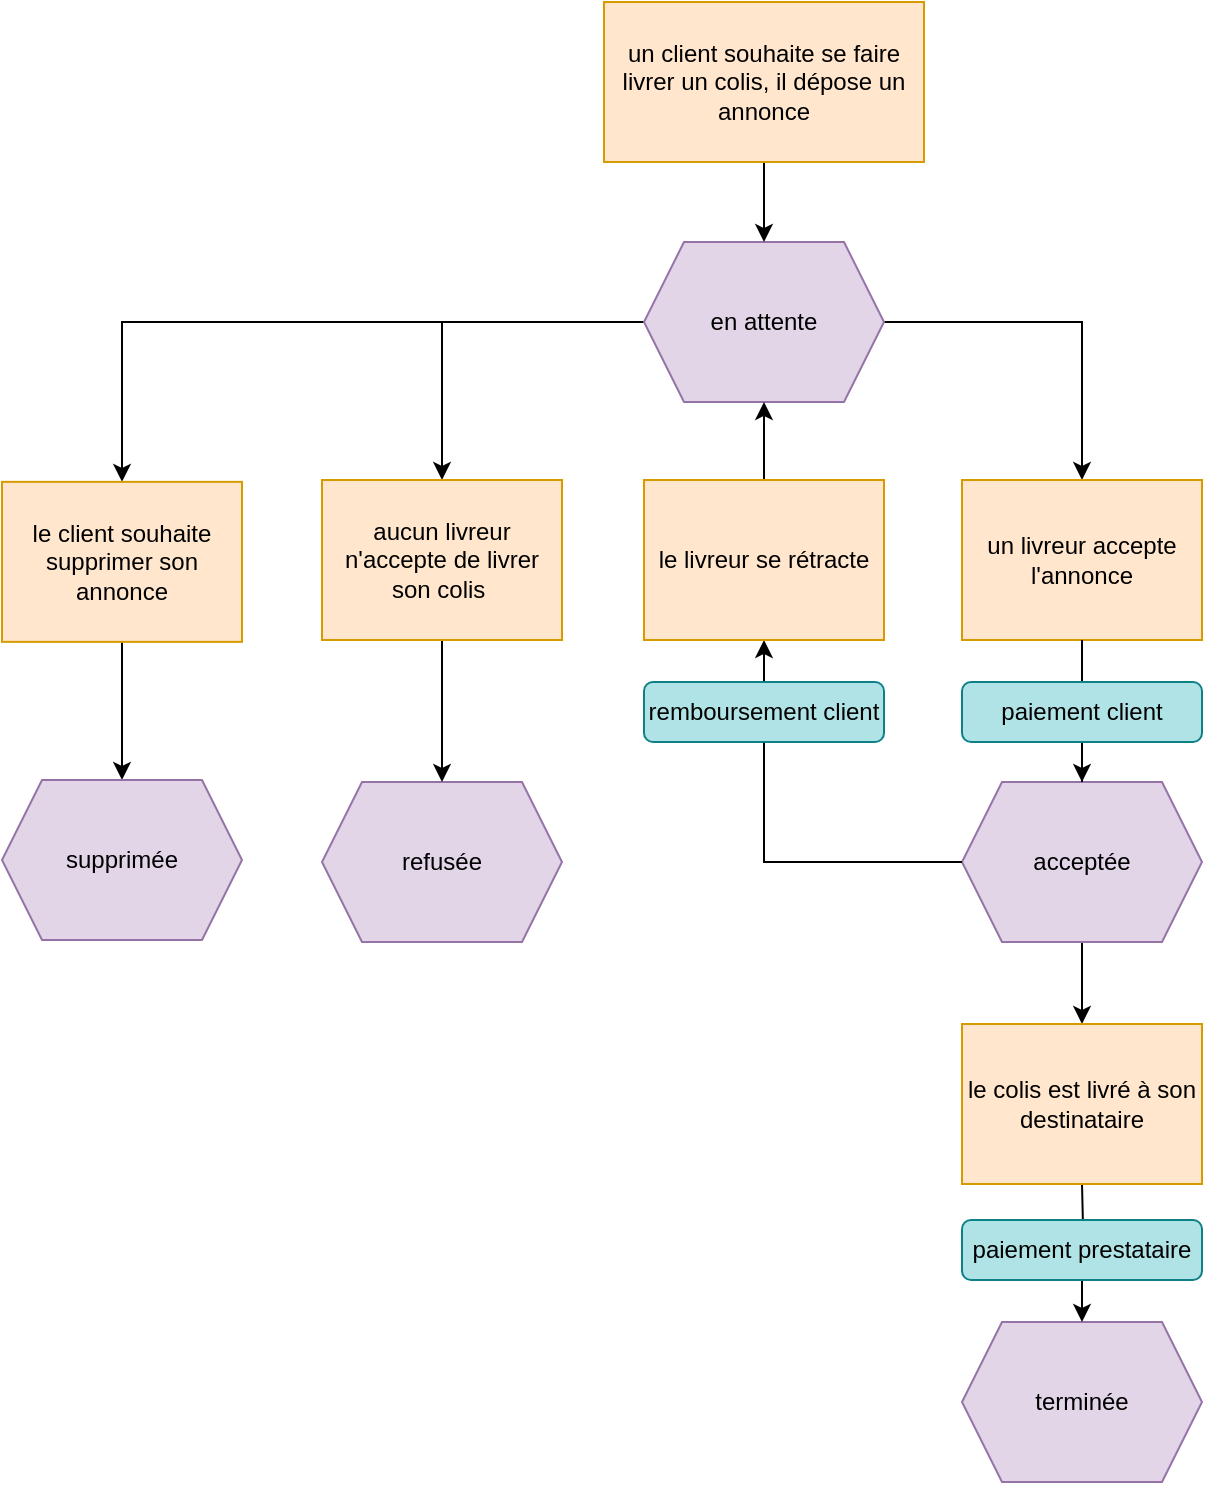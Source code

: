 <mxfile version="26.1.3">
  <diagram name="Page-1" id="MliQRzYLhqaL8Sn41JhS">
    <mxGraphModel dx="1908" dy="1010" grid="1" gridSize="10" guides="1" tooltips="1" connect="1" arrows="1" fold="1" page="1" pageScale="1" pageWidth="827" pageHeight="1169" math="0" shadow="0">
      <root>
        <mxCell id="0" />
        <mxCell id="1" parent="0" />
        <mxCell id="ikJvST0jgR03tZUIKsNX-23" style="edgeStyle=orthogonalEdgeStyle;rounded=0;orthogonalLoop=1;jettySize=auto;html=1;" parent="1" source="ikJvST0jgR03tZUIKsNX-16" target="ikJvST0jgR03tZUIKsNX-22" edge="1">
          <mxGeometry relative="1" as="geometry" />
        </mxCell>
        <mxCell id="ikJvST0jgR03tZUIKsNX-26" style="edgeStyle=orthogonalEdgeStyle;rounded=0;orthogonalLoop=1;jettySize=auto;html=1;" parent="1" source="ikJvST0jgR03tZUIKsNX-16" target="ikJvST0jgR03tZUIKsNX-25" edge="1">
          <mxGeometry relative="1" as="geometry" />
        </mxCell>
        <mxCell id="EGJc6wVegSk9IWB2Az77-35" style="edgeStyle=orthogonalEdgeStyle;rounded=0;orthogonalLoop=1;jettySize=auto;html=1;" edge="1" parent="1" source="ikJvST0jgR03tZUIKsNX-16" target="EGJc6wVegSk9IWB2Az77-34">
          <mxGeometry relative="1" as="geometry" />
        </mxCell>
        <mxCell id="ikJvST0jgR03tZUIKsNX-16" value="en attente" style="shape=hexagon;perimeter=hexagonPerimeter2;whiteSpace=wrap;html=1;fixedSize=1;fillColor=#e1d5e7;strokeColor=#9673A6;strokeWidth=1;" parent="1" vertex="1">
          <mxGeometry x="435" y="160" width="120" height="80" as="geometry" />
        </mxCell>
        <mxCell id="ikJvST0jgR03tZUIKsNX-29" style="edgeStyle=orthogonalEdgeStyle;rounded=0;orthogonalLoop=1;jettySize=auto;html=1;" parent="1" source="EGJc6wVegSk9IWB2Az77-47" target="ikJvST0jgR03tZUIKsNX-28" edge="1">
          <mxGeometry relative="1" as="geometry" />
        </mxCell>
        <mxCell id="ikJvST0jgR03tZUIKsNX-32" style="edgeStyle=orthogonalEdgeStyle;rounded=0;orthogonalLoop=1;jettySize=auto;html=1;" parent="1" source="ikJvST0jgR03tZUIKsNX-17" target="ikJvST0jgR03tZUIKsNX-31" edge="1">
          <mxGeometry relative="1" as="geometry" />
        </mxCell>
        <mxCell id="ikJvST0jgR03tZUIKsNX-17" value="acceptée" style="shape=hexagon;perimeter=hexagonPerimeter2;whiteSpace=wrap;html=1;fixedSize=1;fillColor=#e1d5e7;strokeColor=#9673a6;" parent="1" vertex="1">
          <mxGeometry x="594" y="430" width="120" height="80" as="geometry" />
        </mxCell>
        <mxCell id="ikJvST0jgR03tZUIKsNX-18" value="refusée" style="shape=hexagon;perimeter=hexagonPerimeter2;whiteSpace=wrap;html=1;fixedSize=1;fillColor=#e1d5e7;strokeColor=#9673a6;" parent="1" vertex="1">
          <mxGeometry x="274" y="430" width="120" height="80" as="geometry" />
        </mxCell>
        <mxCell id="ikJvST0jgR03tZUIKsNX-19" value="terminée" style="shape=hexagon;perimeter=hexagonPerimeter2;whiteSpace=wrap;html=1;fixedSize=1;fillColor=#e1d5e7;strokeColor=#9673a6;" parent="1" vertex="1">
          <mxGeometry x="594" y="700" width="120" height="80" as="geometry" />
        </mxCell>
        <mxCell id="ikJvST0jgR03tZUIKsNX-21" style="edgeStyle=orthogonalEdgeStyle;rounded=0;orthogonalLoop=1;jettySize=auto;html=1;" parent="1" source="ikJvST0jgR03tZUIKsNX-20" target="ikJvST0jgR03tZUIKsNX-16" edge="1">
          <mxGeometry relative="1" as="geometry" />
        </mxCell>
        <mxCell id="ikJvST0jgR03tZUIKsNX-20" value="un client souhaite se faire livrer un colis, il dépose un annonce" style="rounded=0;whiteSpace=wrap;html=1;fillColor=#ffe6cc;strokeColor=#d79b00;" parent="1" vertex="1">
          <mxGeometry x="415" y="40" width="160" height="80" as="geometry" />
        </mxCell>
        <mxCell id="ikJvST0jgR03tZUIKsNX-24" style="edgeStyle=orthogonalEdgeStyle;rounded=0;orthogonalLoop=1;jettySize=auto;html=1;" parent="1" source="ikJvST0jgR03tZUIKsNX-22" target="ikJvST0jgR03tZUIKsNX-18" edge="1">
          <mxGeometry relative="1" as="geometry" />
        </mxCell>
        <mxCell id="ikJvST0jgR03tZUIKsNX-22" value="aucun livreur n&#39;accepte de livrer son colis&amp;nbsp;" style="rounded=0;whiteSpace=wrap;html=1;fillColor=#ffe6cc;strokeColor=#d79b00;" parent="1" vertex="1">
          <mxGeometry x="274" y="279" width="120" height="80" as="geometry" />
        </mxCell>
        <mxCell id="ikJvST0jgR03tZUIKsNX-27" style="edgeStyle=orthogonalEdgeStyle;rounded=0;orthogonalLoop=1;jettySize=auto;html=1;" parent="1" source="EGJc6wVegSk9IWB2Az77-1" target="ikJvST0jgR03tZUIKsNX-17" edge="1">
          <mxGeometry relative="1" as="geometry" />
        </mxCell>
        <mxCell id="ikJvST0jgR03tZUIKsNX-25" value="un livreur accepte l&#39;annonce" style="rounded=0;whiteSpace=wrap;html=1;fillColor=#ffe6cc;strokeColor=#d79b00;" parent="1" vertex="1">
          <mxGeometry x="594" y="279" width="120" height="80" as="geometry" />
        </mxCell>
        <mxCell id="ikJvST0jgR03tZUIKsNX-30" style="edgeStyle=orthogonalEdgeStyle;rounded=0;orthogonalLoop=1;jettySize=auto;html=1;" parent="1" source="ikJvST0jgR03tZUIKsNX-28" target="ikJvST0jgR03tZUIKsNX-16" edge="1">
          <mxGeometry relative="1" as="geometry" />
        </mxCell>
        <mxCell id="ikJvST0jgR03tZUIKsNX-28" value="le livreur se rétracte" style="rounded=0;whiteSpace=wrap;html=1;fillColor=#ffe6cc;strokeColor=#d79b00;" parent="1" vertex="1">
          <mxGeometry x="435" y="279" width="120" height="80" as="geometry" />
        </mxCell>
        <mxCell id="ikJvST0jgR03tZUIKsNX-33" style="edgeStyle=orthogonalEdgeStyle;rounded=0;orthogonalLoop=1;jettySize=auto;html=1;" parent="1" source="EGJc6wVegSk9IWB2Az77-3" target="ikJvST0jgR03tZUIKsNX-19" edge="1">
          <mxGeometry relative="1" as="geometry" />
        </mxCell>
        <mxCell id="EGJc6wVegSk9IWB2Az77-52" value="" style="edgeStyle=orthogonalEdgeStyle;rounded=0;orthogonalLoop=1;jettySize=auto;html=1;endArrow=none;startFill=0;" edge="1" parent="1" target="EGJc6wVegSk9IWB2Az77-3">
          <mxGeometry relative="1" as="geometry">
            <mxPoint x="654" y="631" as="sourcePoint" />
          </mxGeometry>
        </mxCell>
        <mxCell id="ikJvST0jgR03tZUIKsNX-31" value="le colis est livré à son destinataire" style="rounded=0;whiteSpace=wrap;html=1;fillColor=#ffe6cc;strokeColor=#d79b00;" parent="1" vertex="1">
          <mxGeometry x="594" y="551" width="120" height="80" as="geometry" />
        </mxCell>
        <mxCell id="EGJc6wVegSk9IWB2Az77-37" value="" style="edgeStyle=orthogonalEdgeStyle;rounded=0;orthogonalLoop=1;jettySize=auto;html=1;" edge="1" parent="1" source="EGJc6wVegSk9IWB2Az77-34" target="EGJc6wVegSk9IWB2Az77-36">
          <mxGeometry relative="1" as="geometry" />
        </mxCell>
        <mxCell id="EGJc6wVegSk9IWB2Az77-34" value="le client souhaite supprimer son annonce" style="rounded=0;whiteSpace=wrap;html=1;fillColor=#ffe6cc;strokeColor=#d79b00;" vertex="1" parent="1">
          <mxGeometry x="114" y="279.93" width="120" height="80" as="geometry" />
        </mxCell>
        <mxCell id="EGJc6wVegSk9IWB2Az77-36" value="supprimée" style="shape=hexagon;perimeter=hexagonPerimeter2;whiteSpace=wrap;html=1;fixedSize=1;fillColor=#e1d5e7;strokeColor=#9673a6;" vertex="1" parent="1">
          <mxGeometry x="114" y="429" width="120" height="80" as="geometry" />
        </mxCell>
        <mxCell id="EGJc6wVegSk9IWB2Az77-49" value="" style="edgeStyle=orthogonalEdgeStyle;rounded=0;orthogonalLoop=1;jettySize=auto;html=1;endArrow=none;startFill=0;" edge="1" parent="1" source="ikJvST0jgR03tZUIKsNX-25" target="EGJc6wVegSk9IWB2Az77-1">
          <mxGeometry relative="1" as="geometry">
            <mxPoint x="654" y="359" as="sourcePoint" />
            <mxPoint x="654" y="430" as="targetPoint" />
          </mxGeometry>
        </mxCell>
        <mxCell id="EGJc6wVegSk9IWB2Az77-1" value="paiement client" style="rounded=1;whiteSpace=wrap;html=1;fillColor=#b0e3e6;strokeColor=#0e8088;" vertex="1" parent="1">
          <mxGeometry x="594" y="380" width="120" height="30" as="geometry" />
        </mxCell>
        <mxCell id="EGJc6wVegSk9IWB2Az77-50" value="" style="edgeStyle=orthogonalEdgeStyle;rounded=0;orthogonalLoop=1;jettySize=auto;html=1;endArrow=none;startFill=0;" edge="1" parent="1" source="ikJvST0jgR03tZUIKsNX-17" target="EGJc6wVegSk9IWB2Az77-47">
          <mxGeometry relative="1" as="geometry">
            <mxPoint x="594" y="470" as="sourcePoint" />
            <mxPoint x="495" y="359" as="targetPoint" />
          </mxGeometry>
        </mxCell>
        <mxCell id="EGJc6wVegSk9IWB2Az77-47" value="remboursement client" style="rounded=1;whiteSpace=wrap;html=1;fillColor=#b0e3e6;strokeColor=#0e8088;" vertex="1" parent="1">
          <mxGeometry x="435" y="380" width="120" height="30" as="geometry" />
        </mxCell>
        <mxCell id="EGJc6wVegSk9IWB2Az77-3" value="paiement prestataire" style="rounded=1;whiteSpace=wrap;html=1;fillColor=#b0e3e6;strokeColor=#0e8088;" vertex="1" parent="1">
          <mxGeometry x="594" y="649" width="120" height="30" as="geometry" />
        </mxCell>
      </root>
    </mxGraphModel>
  </diagram>
</mxfile>
